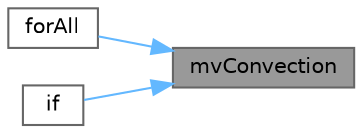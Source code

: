 digraph "mvConvection"
{
 // LATEX_PDF_SIZE
  bgcolor="transparent";
  edge [fontname=Helvetica,fontsize=10,labelfontname=Helvetica,labelfontsize=10];
  node [fontname=Helvetica,fontsize=10,shape=box,height=0.2,width=0.4];
  rankdir="RL";
  Node1 [id="Node000001",label="mvConvection",height=0.2,width=0.4,color="gray40", fillcolor="grey60", style="filled", fontcolor="black",tooltip=" "];
  Node1 -> Node2 [id="edge1_Node000001_Node000002",dir="back",color="steelblue1",style="solid",tooltip=" "];
  Node2 [id="Node000002",label="forAll",height=0.2,width=0.4,color="grey40", fillcolor="white", style="filled",URL="$combustion_2reactingFoam_2YEqn_8H.html#a10c29c5a8ec21260e2867f83e0bbd2b6",tooltip=" "];
  Node1 -> Node3 [id="edge2_Node000001_Node000003",dir="back",color="steelblue1",style="solid",tooltip=" "];
  Node3 [id="Node000003",label="if",height=0.2,width=0.4,color="grey40", fillcolor="white", style="filled",URL="$heatTransfer_2chtMultiRegionFoam_2fluid_2YEqn_8H.html#a9c0cf654dd0f350a87e5f7632409aa42",tooltip=" "];
}
